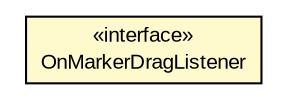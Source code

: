 #!/usr/local/bin/dot
#
# Class diagram 
# Generated by UMLGraph version R5_6-24-gf6e263 (http://www.umlgraph.org/)
#

digraph G {
	edge [fontname="arial",fontsize=10,labelfontname="arial",labelfontsize=10];
	node [fontname="arial",fontsize=10,shape=plaintext];
	nodesep=0.25;
	ranksep=0.5;
	// org.osmdroid.views.overlay.Marker.OnMarkerDragListener
	c24979 [label=<<table title="org.osmdroid.views.overlay.Marker.OnMarkerDragListener" border="0" cellborder="1" cellspacing="0" cellpadding="2" port="p" bgcolor="lemonChiffon" href="./Marker.OnMarkerDragListener.html">
		<tr><td><table border="0" cellspacing="0" cellpadding="1">
<tr><td align="center" balign="center"> &#171;interface&#187; </td></tr>
<tr><td align="center" balign="center"> OnMarkerDragListener </td></tr>
		</table></td></tr>
		</table>>, URL="./Marker.OnMarkerDragListener.html", fontname="arial", fontcolor="black", fontsize=10.0];
}

